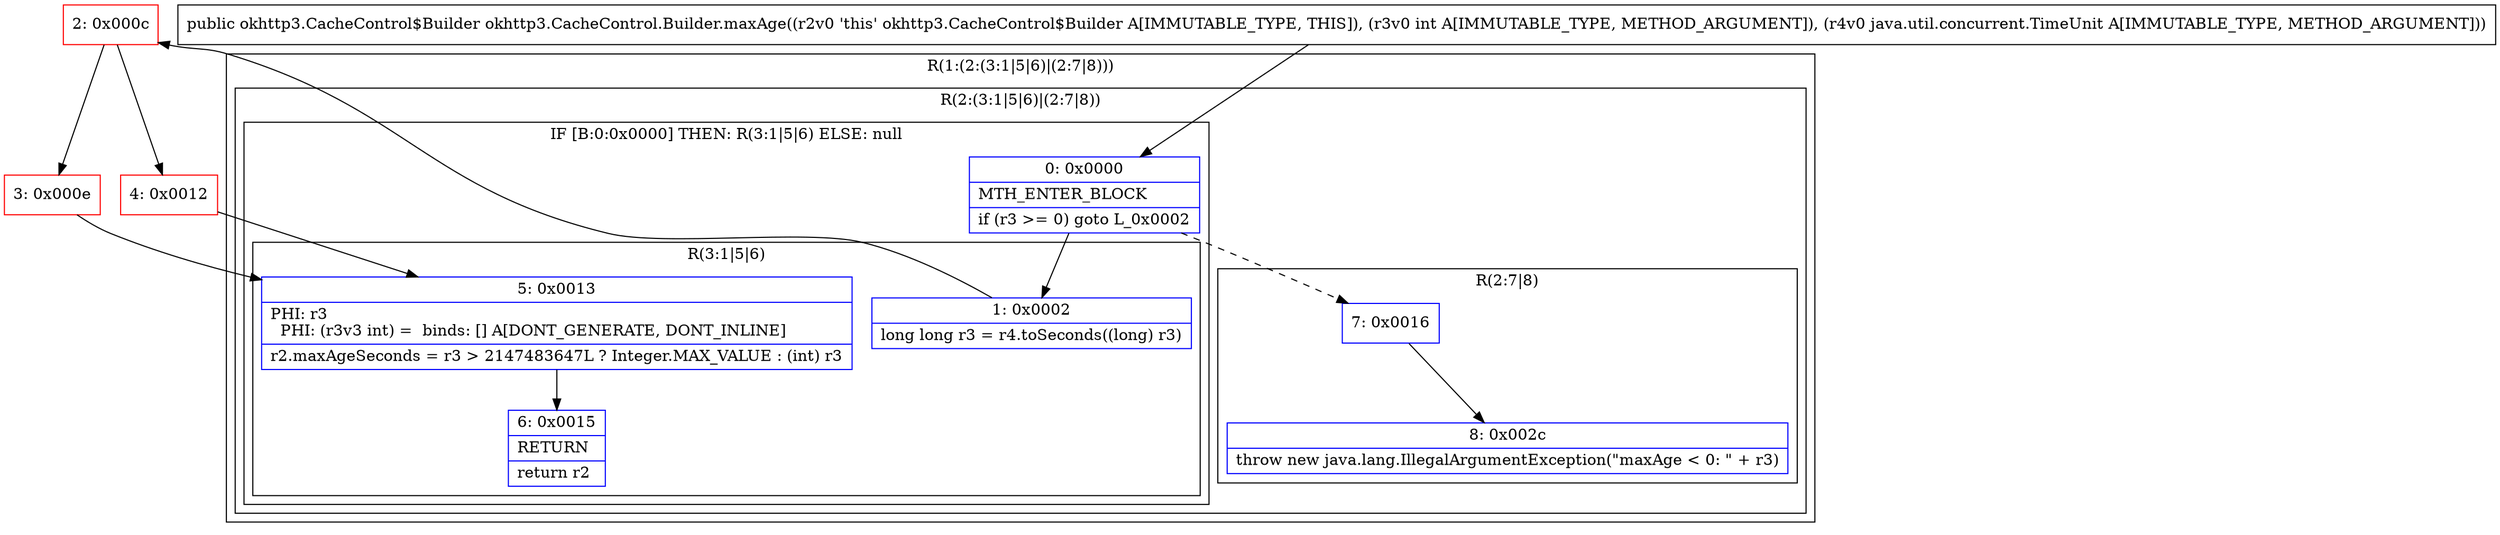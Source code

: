 digraph "CFG forokhttp3.CacheControl.Builder.maxAge(ILjava\/util\/concurrent\/TimeUnit;)Lokhttp3\/CacheControl$Builder;" {
subgraph cluster_Region_419732716 {
label = "R(1:(2:(3:1|5|6)|(2:7|8)))";
node [shape=record,color=blue];
subgraph cluster_Region_2123536247 {
label = "R(2:(3:1|5|6)|(2:7|8))";
node [shape=record,color=blue];
subgraph cluster_IfRegion_1038628481 {
label = "IF [B:0:0x0000] THEN: R(3:1|5|6) ELSE: null";
node [shape=record,color=blue];
Node_0 [shape=record,label="{0\:\ 0x0000|MTH_ENTER_BLOCK\l|if (r3 \>= 0) goto L_0x0002\l}"];
subgraph cluster_Region_521035378 {
label = "R(3:1|5|6)";
node [shape=record,color=blue];
Node_1 [shape=record,label="{1\:\ 0x0002|long long r3 = r4.toSeconds((long) r3)\l}"];
Node_5 [shape=record,label="{5\:\ 0x0013|PHI: r3 \l  PHI: (r3v3 int) =  binds: [] A[DONT_GENERATE, DONT_INLINE]\l|r2.maxAgeSeconds = r3 \> 2147483647L ? Integer.MAX_VALUE : (int) r3\l}"];
Node_6 [shape=record,label="{6\:\ 0x0015|RETURN\l|return r2\l}"];
}
}
subgraph cluster_Region_260773710 {
label = "R(2:7|8)";
node [shape=record,color=blue];
Node_7 [shape=record,label="{7\:\ 0x0016}"];
Node_8 [shape=record,label="{8\:\ 0x002c|throw new java.lang.IllegalArgumentException(\"maxAge \< 0: \" + r3)\l}"];
}
}
}
Node_2 [shape=record,color=red,label="{2\:\ 0x000c}"];
Node_3 [shape=record,color=red,label="{3\:\ 0x000e}"];
Node_4 [shape=record,color=red,label="{4\:\ 0x0012}"];
MethodNode[shape=record,label="{public okhttp3.CacheControl$Builder okhttp3.CacheControl.Builder.maxAge((r2v0 'this' okhttp3.CacheControl$Builder A[IMMUTABLE_TYPE, THIS]), (r3v0 int A[IMMUTABLE_TYPE, METHOD_ARGUMENT]), (r4v0 java.util.concurrent.TimeUnit A[IMMUTABLE_TYPE, METHOD_ARGUMENT])) }"];
MethodNode -> Node_0;
Node_0 -> Node_1;
Node_0 -> Node_7[style=dashed];
Node_1 -> Node_2;
Node_5 -> Node_6;
Node_7 -> Node_8;
Node_2 -> Node_3;
Node_2 -> Node_4;
Node_3 -> Node_5;
Node_4 -> Node_5;
}

